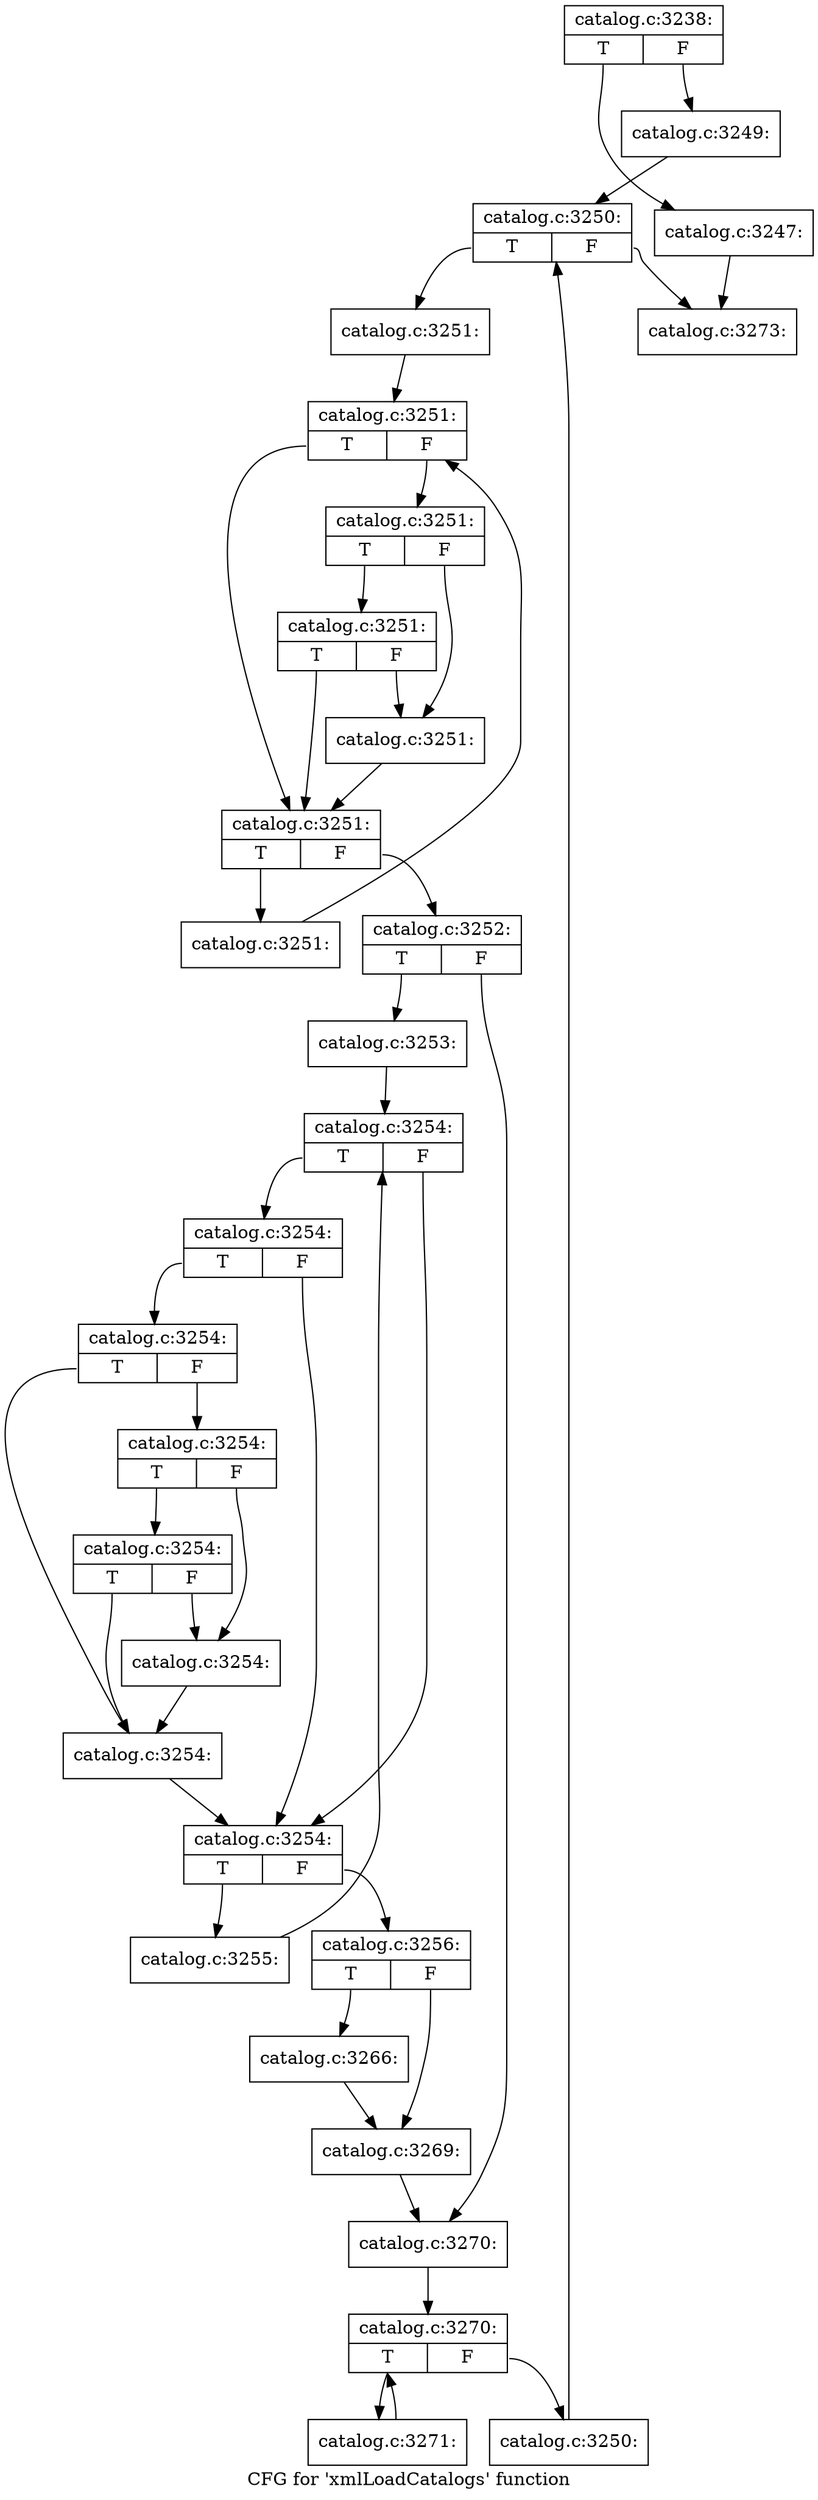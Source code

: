 digraph "CFG for 'xmlLoadCatalogs' function" {
	label="CFG for 'xmlLoadCatalogs' function";

	Node0x5650cc8c7240 [shape=record,label="{catalog.c:3238:|{<s0>T|<s1>F}}"];
	Node0x5650cc8c7240:s0 -> Node0x5650cc8ca730;
	Node0x5650cc8c7240:s1 -> Node0x5650cc8ca780;
	Node0x5650cc8ca730 [shape=record,label="{catalog.c:3247:}"];
	Node0x5650cc8ca730 -> Node0x5650cc8cae50;
	Node0x5650cc8ca780 [shape=record,label="{catalog.c:3249:}"];
	Node0x5650cc8ca780 -> Node0x5650cc8cac70;
	Node0x5650cc8cac70 [shape=record,label="{catalog.c:3250:|{<s0>T|<s1>F}}"];
	Node0x5650cc8cac70:s0 -> Node0x5650cc8cb0e0;
	Node0x5650cc8cac70:s1 -> Node0x5650cc8cae50;
	Node0x5650cc8cb0e0 [shape=record,label="{catalog.c:3251:}"];
	Node0x5650cc8cb0e0 -> Node0x5650cc8cb260;
	Node0x5650cc8cb260 [shape=record,label="{catalog.c:3251:|{<s0>T|<s1>F}}"];
	Node0x5650cc8cb260:s0 -> Node0x5650cc8cb420;
	Node0x5650cc8cb260:s1 -> Node0x5650cc8cb4c0;
	Node0x5650cc8cb4c0 [shape=record,label="{catalog.c:3251:|{<s0>T|<s1>F}}"];
	Node0x5650cc8cb4c0:s0 -> Node0x5650cc8cb720;
	Node0x5650cc8cb4c0:s1 -> Node0x5650cc8cb470;
	Node0x5650cc8cb720 [shape=record,label="{catalog.c:3251:|{<s0>T|<s1>F}}"];
	Node0x5650cc8cb720:s0 -> Node0x5650cc8cb420;
	Node0x5650cc8cb720:s1 -> Node0x5650cc8cb470;
	Node0x5650cc8cb470 [shape=record,label="{catalog.c:3251:}"];
	Node0x5650cc8cb470 -> Node0x5650cc8cb420;
	Node0x5650cc8cb420 [shape=record,label="{catalog.c:3251:|{<s0>T|<s1>F}}"];
	Node0x5650cc8cb420:s0 -> Node0x5650cc8cbb50;
	Node0x5650cc8cb420:s1 -> Node0x5650cc8cb3a0;
	Node0x5650cc8cbb50 [shape=record,label="{catalog.c:3251:}"];
	Node0x5650cc8cbb50 -> Node0x5650cc8cb260;
	Node0x5650cc8cb3a0 [shape=record,label="{catalog.c:3252:|{<s0>T|<s1>F}}"];
	Node0x5650cc8cb3a0:s0 -> Node0x5650cc8cc0d0;
	Node0x5650cc8cb3a0:s1 -> Node0x5650cc8cc120;
	Node0x5650cc8cc0d0 [shape=record,label="{catalog.c:3253:}"];
	Node0x5650cc8cc0d0 -> Node0x5650cc8cc670;
	Node0x5650cc8cc670 [shape=record,label="{catalog.c:3254:|{<s0>T|<s1>F}}"];
	Node0x5650cc8cc670:s0 -> Node0x5650cc8cc9b0;
	Node0x5650cc8cc670:s1 -> Node0x5650cc8cc910;
	Node0x5650cc8cc9b0 [shape=record,label="{catalog.c:3254:|{<s0>T|<s1>F}}"];
	Node0x5650cc8cc9b0:s0 -> Node0x5650cc8cc960;
	Node0x5650cc8cc9b0:s1 -> Node0x5650cc8cc910;
	Node0x5650cc8cc960 [shape=record,label="{catalog.c:3254:|{<s0>T|<s1>F}}"];
	Node0x5650cc8cc960:s0 -> Node0x5650cc8cd090;
	Node0x5650cc8cc960:s1 -> Node0x5650cc8cd130;
	Node0x5650cc8cd130 [shape=record,label="{catalog.c:3254:|{<s0>T|<s1>F}}"];
	Node0x5650cc8cd130:s0 -> Node0x5650cc8cd410;
	Node0x5650cc8cd130:s1 -> Node0x5650cc8cd0e0;
	Node0x5650cc8cd410 [shape=record,label="{catalog.c:3254:|{<s0>T|<s1>F}}"];
	Node0x5650cc8cd410:s0 -> Node0x5650cc8cd090;
	Node0x5650cc8cd410:s1 -> Node0x5650cc8cd0e0;
	Node0x5650cc8cd0e0 [shape=record,label="{catalog.c:3254:}"];
	Node0x5650cc8cd0e0 -> Node0x5650cc8cd090;
	Node0x5650cc8cd090 [shape=record,label="{catalog.c:3254:}"];
	Node0x5650cc8cd090 -> Node0x5650cc8cc910;
	Node0x5650cc8cc910 [shape=record,label="{catalog.c:3254:|{<s0>T|<s1>F}}"];
	Node0x5650cc8cc910:s0 -> Node0x5650cc8ccfb0;
	Node0x5650cc8cc910:s1 -> Node0x5650cc8cc890;
	Node0x5650cc8ccfb0 [shape=record,label="{catalog.c:3255:}"];
	Node0x5650cc8ccfb0 -> Node0x5650cc8cc670;
	Node0x5650cc8cc890 [shape=record,label="{catalog.c:3256:|{<s0>T|<s1>F}}"];
	Node0x5650cc8cc890:s0 -> Node0x5650cc8cd8c0;
	Node0x5650cc8cc890:s1 -> Node0x5650cc8ce3e0;
	Node0x5650cc8cd8c0 [shape=record,label="{catalog.c:3266:}"];
	Node0x5650cc8cd8c0 -> Node0x5650cc8ce3e0;
	Node0x5650cc8ce3e0 [shape=record,label="{catalog.c:3269:}"];
	Node0x5650cc8ce3e0 -> Node0x5650cc8cc120;
	Node0x5650cc8cc120 [shape=record,label="{catalog.c:3270:}"];
	Node0x5650cc8cc120 -> Node0x5650cc8cec20;
	Node0x5650cc8cec20 [shape=record,label="{catalog.c:3270:|{<s0>T|<s1>F}}"];
	Node0x5650cc8cec20:s0 -> Node0x5650cc8cf090;
	Node0x5650cc8cec20:s1 -> Node0x5650cc8cee00;
	Node0x5650cc8cf090 [shape=record,label="{catalog.c:3271:}"];
	Node0x5650cc8cf090 -> Node0x5650cc8cec20;
	Node0x5650cc8cee00 [shape=record,label="{catalog.c:3250:}"];
	Node0x5650cc8cee00 -> Node0x5650cc8cac70;
	Node0x5650cc8cae50 [shape=record,label="{catalog.c:3273:}"];
}
